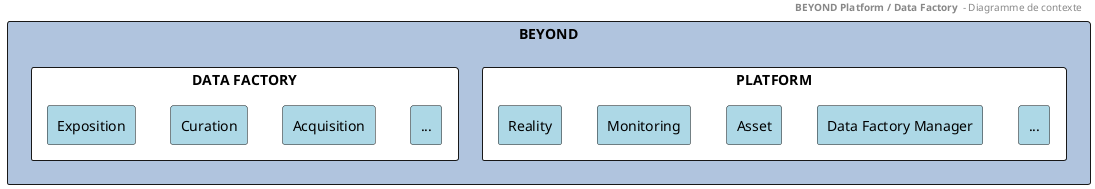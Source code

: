 @startuml
header
<b>BEYOND Platform / Data Factory </b> - Diagramme de contexte
end header




Rectangle "BEYOND" as SYSTEMES #LightSteelBlue  {

Rectangle "PLATFORM"  as byd-platform #White {
 Rectangle "..."  as byd-plf-app5 #LightBlue{ 
}
Rectangle "Data Factory Manager"  as byd-plf-app1 #LightBlue{
  }
Rectangle "Asset"  as byd-plf-app2 #LightBlue{

 }
Rectangle "Monitoring"  as byd-plf-app3 #LightBlue{ 
}
Rectangle "Reality"  as byd-plf-app4 #LightBlue{ 
}

 }
    Rectangle "DATA FACTORY"  as byd-df #White {
      Rectangle "..."  as byd-df-srv1 #LightBlue{

 }    
 Rectangle "Acquisition"  as byd-df-srv2 #LightBlue{

 }
 Rectangle "Curation"  as byd-df-srv3 #LightBlue{

 }   
 Rectangle "Exposition"  as byd-df-srv4 #LightBlue{

 }

    }
}


@enduml
